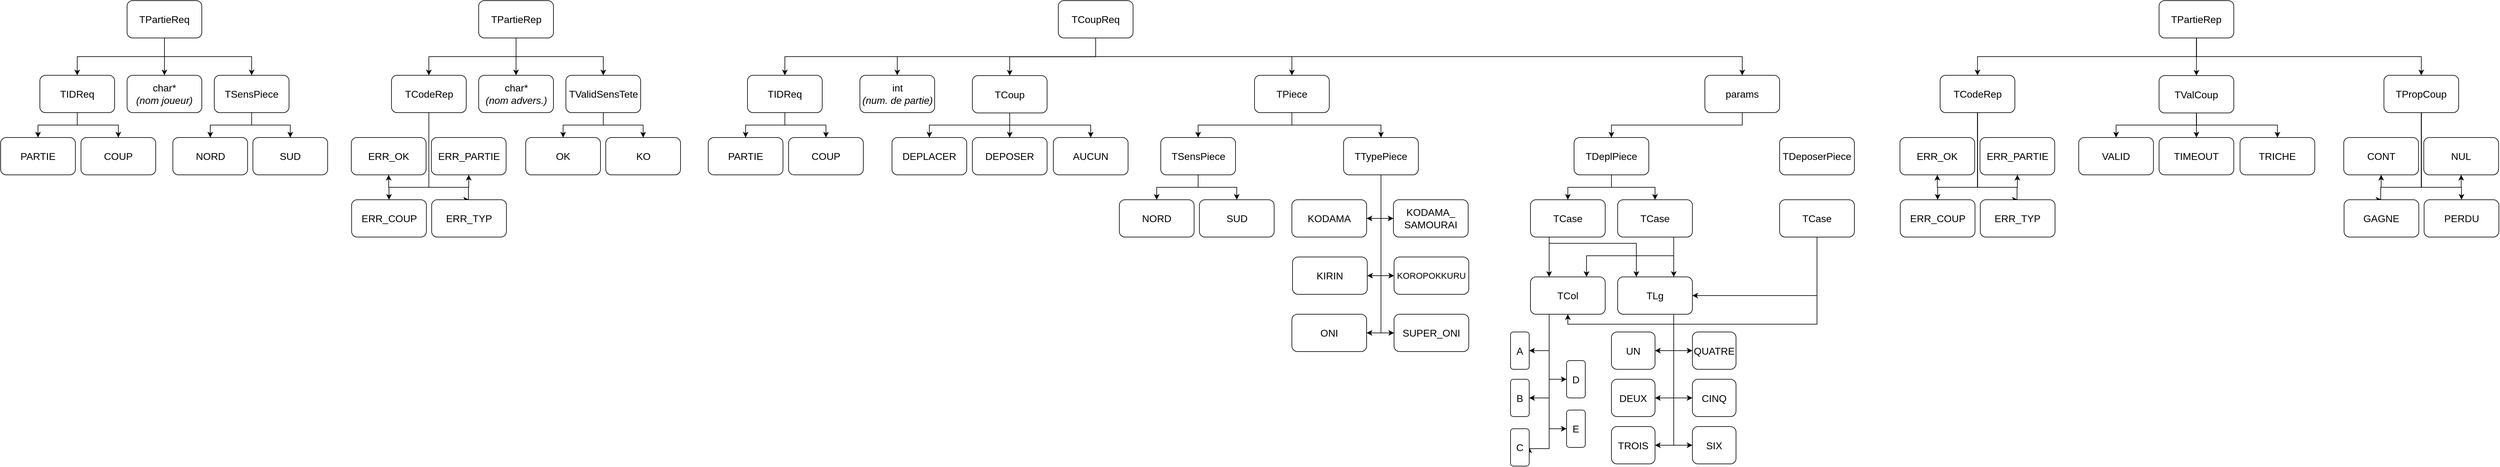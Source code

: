 <mxfile version="10.5.9" type="device"><diagram name="Page-1" id="10a91c8b-09ff-31b1-d368-03940ed4cc9e"><mxGraphModel dx="2228" dy="1352" grid="1" gridSize="10" guides="1" tooltips="1" connect="1" arrows="1" fold="1" page="1" pageScale="1" pageWidth="4200" pageHeight="1600" background="#ffffff" math="0" shadow="0"><root><mxCell id="0"/><mxCell id="1" parent="0"/><mxCell id="nveqQPj0gExi8azHozOt-20" style="edgeStyle=orthogonalEdgeStyle;rounded=0;orthogonalLoop=1;jettySize=auto;html=1;exitX=0.5;exitY=1;exitDx=0;exitDy=0;entryX=0.5;entryY=0;entryDx=0;entryDy=0;fontSize=16;" edge="1" parent="1" source="nveqQPj0gExi8azHozOt-1" target="nveqQPj0gExi8azHozOt-5"><mxGeometry relative="1" as="geometry"/></mxCell><mxCell id="nveqQPj0gExi8azHozOt-21" style="edgeStyle=orthogonalEdgeStyle;rounded=0;orthogonalLoop=1;jettySize=auto;html=1;exitX=0.5;exitY=1;exitDx=0;exitDy=0;entryX=0.5;entryY=0;entryDx=0;entryDy=0;fontSize=16;" edge="1" parent="1" source="nveqQPj0gExi8azHozOt-1" target="nveqQPj0gExi8azHozOt-6"><mxGeometry relative="1" as="geometry"/></mxCell><mxCell id="nveqQPj0gExi8azHozOt-22" style="edgeStyle=orthogonalEdgeStyle;rounded=0;orthogonalLoop=1;jettySize=auto;html=1;exitX=0.5;exitY=1;exitDx=0;exitDy=0;entryX=0.5;entryY=0;entryDx=0;entryDy=0;fontSize=16;" edge="1" parent="1" source="nveqQPj0gExi8azHozOt-1" target="nveqQPj0gExi8azHozOt-7"><mxGeometry relative="1" as="geometry"/></mxCell><mxCell id="nveqQPj0gExi8azHozOt-1" value="TPartieReq&lt;br style=&quot;font-size: 16px;&quot;&gt;" style="rounded=1;whiteSpace=wrap;html=1;fontSize=16;" vertex="1" parent="1"><mxGeometry x="237" y="80" width="120" height="60" as="geometry"/></mxCell><mxCell id="nveqQPj0gExi8azHozOt-17" style="edgeStyle=orthogonalEdgeStyle;rounded=0;orthogonalLoop=1;jettySize=auto;html=1;exitX=0.5;exitY=1;exitDx=0;exitDy=0;entryX=0.5;entryY=0;entryDx=0;entryDy=0;fontSize=16;" edge="1" parent="1" source="nveqQPj0gExi8azHozOt-2" target="nveqQPj0gExi8azHozOt-8"><mxGeometry relative="1" as="geometry"/></mxCell><mxCell id="nveqQPj0gExi8azHozOt-18" style="edgeStyle=orthogonalEdgeStyle;rounded=0;orthogonalLoop=1;jettySize=auto;html=1;exitX=0.5;exitY=1;exitDx=0;exitDy=0;entryX=0.5;entryY=0;entryDx=0;entryDy=0;fontSize=16;" edge="1" parent="1" source="nveqQPj0gExi8azHozOt-2" target="nveqQPj0gExi8azHozOt-10"><mxGeometry relative="1" as="geometry"/></mxCell><mxCell id="nveqQPj0gExi8azHozOt-19" style="edgeStyle=orthogonalEdgeStyle;rounded=0;orthogonalLoop=1;jettySize=auto;html=1;exitX=0.5;exitY=1;exitDx=0;exitDy=0;entryX=0.5;entryY=0;entryDx=0;entryDy=0;fontSize=16;" edge="1" parent="1" source="nveqQPj0gExi8azHozOt-2" target="nveqQPj0gExi8azHozOt-11"><mxGeometry relative="1" as="geometry"/></mxCell><mxCell id="nveqQPj0gExi8azHozOt-2" value="TPartieRep&lt;br style=&quot;font-size: 16px;&quot;&gt;" style="rounded=1;whiteSpace=wrap;html=1;fontSize=16;" vertex="1" parent="1"><mxGeometry x="801.5" y="80" width="120" height="60" as="geometry"/></mxCell><mxCell id="nveqQPj0gExi8azHozOt-50" style="edgeStyle=orthogonalEdgeStyle;rounded=0;orthogonalLoop=1;jettySize=auto;html=1;exitX=0.5;exitY=1;exitDx=0;exitDy=0;entryX=0.5;entryY=0;entryDx=0;entryDy=0;fontSize=16;" edge="1" parent="1" source="nveqQPj0gExi8azHozOt-3" target="nveqQPj0gExi8azHozOt-48"><mxGeometry relative="1" as="geometry"/></mxCell><mxCell id="nveqQPj0gExi8azHozOt-55" style="edgeStyle=orthogonalEdgeStyle;rounded=0;orthogonalLoop=1;jettySize=auto;html=1;exitX=0.5;exitY=1;exitDx=0;exitDy=0;entryX=0.5;entryY=0;entryDx=0;entryDy=0;fontSize=16;" edge="1" parent="1" source="nveqQPj0gExi8azHozOt-3" target="nveqQPj0gExi8azHozOt-52"><mxGeometry relative="1" as="geometry"/></mxCell><mxCell id="nveqQPj0gExi8azHozOt-56" style="edgeStyle=orthogonalEdgeStyle;rounded=0;orthogonalLoop=1;jettySize=auto;html=1;exitX=0.5;exitY=1;exitDx=0;exitDy=0;fontSize=16;" edge="1" parent="1" source="nveqQPj0gExi8azHozOt-3" target="nveqQPj0gExi8azHozOt-53"><mxGeometry relative="1" as="geometry"/></mxCell><mxCell id="nveqQPj0gExi8azHozOt-86" style="edgeStyle=orthogonalEdgeStyle;rounded=0;orthogonalLoop=1;jettySize=auto;html=1;exitX=0.5;exitY=1;exitDx=0;exitDy=0;entryX=0.5;entryY=0;entryDx=0;entryDy=0;fontSize=14;" edge="1" parent="1" source="nveqQPj0gExi8azHozOt-3" target="nveqQPj0gExi8azHozOt-84"><mxGeometry relative="1" as="geometry"/></mxCell><mxCell id="nveqQPj0gExi8azHozOt-3" value="TCoupReq&lt;br style=&quot;font-size: 16px;&quot;&gt;" style="rounded=1;whiteSpace=wrap;html=1;fontSize=16;" vertex="1" parent="1"><mxGeometry x="1732" y="80" width="120" height="60" as="geometry"/></mxCell><mxCell id="nveqQPj0gExi8azHozOt-25" style="edgeStyle=orthogonalEdgeStyle;rounded=0;orthogonalLoop=1;jettySize=auto;html=1;exitX=0.5;exitY=1;exitDx=0;exitDy=0;entryX=0.5;entryY=0;entryDx=0;entryDy=0;fontSize=16;" edge="1" parent="1" source="nveqQPj0gExi8azHozOt-5" target="nveqQPj0gExi8azHozOt-23"><mxGeometry relative="1" as="geometry"/></mxCell><mxCell id="nveqQPj0gExi8azHozOt-26" style="edgeStyle=orthogonalEdgeStyle;rounded=0;orthogonalLoop=1;jettySize=auto;html=1;exitX=0.5;exitY=1;exitDx=0;exitDy=0;entryX=0.5;entryY=0;entryDx=0;entryDy=0;fontSize=16;" edge="1" parent="1" source="nveqQPj0gExi8azHozOt-5" target="nveqQPj0gExi8azHozOt-24"><mxGeometry relative="1" as="geometry"/></mxCell><mxCell id="nveqQPj0gExi8azHozOt-5" value="TIDReq&lt;br style=&quot;font-size: 16px;&quot;&gt;" style="rounded=1;whiteSpace=wrap;html=1;fontSize=16;" vertex="1" parent="1"><mxGeometry x="97" y="200" width="120" height="60" as="geometry"/></mxCell><mxCell id="nveqQPj0gExi8azHozOt-29" style="edgeStyle=orthogonalEdgeStyle;rounded=0;orthogonalLoop=1;jettySize=auto;html=1;exitX=0.5;exitY=1;exitDx=0;exitDy=0;entryX=0.5;entryY=0;entryDx=0;entryDy=0;fontSize=16;" edge="1" parent="1" source="nveqQPj0gExi8azHozOt-6" target="nveqQPj0gExi8azHozOt-27"><mxGeometry relative="1" as="geometry"/></mxCell><mxCell id="nveqQPj0gExi8azHozOt-30" style="edgeStyle=orthogonalEdgeStyle;rounded=0;orthogonalLoop=1;jettySize=auto;html=1;exitX=0.5;exitY=1;exitDx=0;exitDy=0;entryX=0.5;entryY=0;entryDx=0;entryDy=0;fontSize=16;" edge="1" parent="1" source="nveqQPj0gExi8azHozOt-6" target="nveqQPj0gExi8azHozOt-28"><mxGeometry relative="1" as="geometry"/></mxCell><mxCell id="nveqQPj0gExi8azHozOt-6" value="TSensPiece&lt;br style=&quot;font-size: 16px;&quot;&gt;" style="rounded=1;whiteSpace=wrap;html=1;fontSize=16;" vertex="1" parent="1"><mxGeometry x="377" y="200" width="120" height="60" as="geometry"/></mxCell><mxCell id="nveqQPj0gExi8azHozOt-7" value="char*&lt;br&gt;&lt;i&gt;(nom joueur)&lt;/i&gt;&lt;br style=&quot;font-size: 16px&quot;&gt;" style="rounded=1;whiteSpace=wrap;html=1;fontSize=16;" vertex="1" parent="1"><mxGeometry x="237" y="200" width="120" height="60" as="geometry"/></mxCell><mxCell id="nveqQPj0gExi8azHozOt-38" style="edgeStyle=orthogonalEdgeStyle;rounded=0;orthogonalLoop=1;jettySize=auto;html=1;exitX=0.5;exitY=1;exitDx=0;exitDy=0;entryX=0.5;entryY=0;entryDx=0;entryDy=0;fontSize=16;" edge="1" parent="1" source="nveqQPj0gExi8azHozOt-8" target="nveqQPj0gExi8azHozOt-33"><mxGeometry relative="1" as="geometry"><Array as="points"><mxPoint x="722" y="380"/><mxPoint x="657" y="380"/></Array></mxGeometry></mxCell><mxCell id="nveqQPj0gExi8azHozOt-39" style="edgeStyle=orthogonalEdgeStyle;rounded=0;orthogonalLoop=1;jettySize=auto;html=1;exitX=0.5;exitY=1;exitDx=0;exitDy=0;entryX=0.5;entryY=0;entryDx=0;entryDy=0;fontSize=16;" edge="1" parent="1" source="nveqQPj0gExi8azHozOt-8" target="nveqQPj0gExi8azHozOt-34"><mxGeometry relative="1" as="geometry"><Array as="points"><mxPoint x="722" y="380"/><mxPoint x="785" y="380"/></Array></mxGeometry></mxCell><mxCell id="nveqQPj0gExi8azHozOt-40" style="edgeStyle=orthogonalEdgeStyle;rounded=0;orthogonalLoop=1;jettySize=auto;html=1;exitX=0.5;exitY=1;exitDx=0;exitDy=0;entryX=0.5;entryY=1;entryDx=0;entryDy=0;fontSize=16;" edge="1" parent="1" source="nveqQPj0gExi8azHozOt-8" target="nveqQPj0gExi8azHozOt-35"><mxGeometry relative="1" as="geometry"><Array as="points"><mxPoint x="722" y="380"/><mxPoint x="657" y="380"/></Array></mxGeometry></mxCell><mxCell id="nveqQPj0gExi8azHozOt-41" style="edgeStyle=orthogonalEdgeStyle;rounded=0;orthogonalLoop=1;jettySize=auto;html=1;exitX=0.5;exitY=1;exitDx=0;exitDy=0;entryX=0.5;entryY=1;entryDx=0;entryDy=0;fontSize=16;" edge="1" parent="1" source="nveqQPj0gExi8azHozOt-8" target="nveqQPj0gExi8azHozOt-36"><mxGeometry relative="1" as="geometry"><Array as="points"><mxPoint x="722" y="380"/><mxPoint x="785" y="380"/></Array></mxGeometry></mxCell><mxCell id="nveqQPj0gExi8azHozOt-8" value="TCodeRep&lt;br style=&quot;font-size: 16px;&quot;&gt;" style="rounded=1;whiteSpace=wrap;html=1;fontSize=16;" vertex="1" parent="1"><mxGeometry x="661.5" y="200" width="120" height="60" as="geometry"/></mxCell><mxCell id="nveqQPj0gExi8azHozOt-10" value="char*&lt;br&gt;&lt;i&gt;(nom advers.)&lt;/i&gt;&lt;br&gt;" style="rounded=1;whiteSpace=wrap;html=1;fontSize=16;" vertex="1" parent="1"><mxGeometry x="801.5" y="200" width="120" height="60" as="geometry"/></mxCell><mxCell id="nveqQPj0gExi8azHozOt-15" style="edgeStyle=orthogonalEdgeStyle;rounded=0;orthogonalLoop=1;jettySize=auto;html=1;exitX=0.5;exitY=1;exitDx=0;exitDy=0;entryX=0.5;entryY=0;entryDx=0;entryDy=0;fontSize=16;" edge="1" parent="1" source="nveqQPj0gExi8azHozOt-11" target="nveqQPj0gExi8azHozOt-12"><mxGeometry relative="1" as="geometry"/></mxCell><mxCell id="nveqQPj0gExi8azHozOt-16" style="edgeStyle=orthogonalEdgeStyle;rounded=0;orthogonalLoop=1;jettySize=auto;html=1;exitX=0.5;exitY=1;exitDx=0;exitDy=0;entryX=0.5;entryY=0;entryDx=0;entryDy=0;fontSize=16;" edge="1" parent="1" source="nveqQPj0gExi8azHozOt-11" target="nveqQPj0gExi8azHozOt-14"><mxGeometry relative="1" as="geometry"/></mxCell><mxCell id="nveqQPj0gExi8azHozOt-11" value="TValidSensTete&lt;br style=&quot;font-size: 16px;&quot;&gt;" style="rounded=1;whiteSpace=wrap;html=1;fontSize=16;" vertex="1" parent="1"><mxGeometry x="941.5" y="200" width="120" height="60" as="geometry"/></mxCell><mxCell id="nveqQPj0gExi8azHozOt-12" value="OK&lt;br style=&quot;font-size: 16px&quot;&gt;" style="rounded=1;whiteSpace=wrap;html=1;fontSize=16;" vertex="1" parent="1"><mxGeometry x="877" y="300" width="120" height="60" as="geometry"/></mxCell><mxCell id="nveqQPj0gExi8azHozOt-14" value="KO&lt;br style=&quot;font-size: 16px&quot;&gt;" style="rounded=1;whiteSpace=wrap;html=1;fontSize=16;" vertex="1" parent="1"><mxGeometry x="1005.5" y="300" width="120" height="60" as="geometry"/></mxCell><mxCell id="nveqQPj0gExi8azHozOt-23" value="PARTIE&lt;br style=&quot;font-size: 16px;&quot;&gt;" style="rounded=1;whiteSpace=wrap;html=1;fontSize=16;" vertex="1" parent="1"><mxGeometry x="34" y="300" width="120" height="60" as="geometry"/></mxCell><mxCell id="nveqQPj0gExi8azHozOt-24" value="COUP&lt;br style=&quot;font-size: 16px;&quot;&gt;" style="rounded=1;whiteSpace=wrap;html=1;fontSize=16;" vertex="1" parent="1"><mxGeometry x="163" y="300" width="120" height="60" as="geometry"/></mxCell><mxCell id="nveqQPj0gExi8azHozOt-27" value="NORD&lt;br style=&quot;font-size: 16px;&quot;&gt;" style="rounded=1;whiteSpace=wrap;html=1;fontSize=16;" vertex="1" parent="1"><mxGeometry x="310.5" y="300" width="120" height="60" as="geometry"/></mxCell><mxCell id="nveqQPj0gExi8azHozOt-28" value="SUD&lt;br style=&quot;font-size: 16px;&quot;&gt;" style="rounded=1;whiteSpace=wrap;html=1;fontSize=16;" vertex="1" parent="1"><mxGeometry x="439" y="300" width="120" height="60" as="geometry"/></mxCell><mxCell id="nveqQPj0gExi8azHozOt-33" value="ERR_COUP&lt;br style=&quot;font-size: 16px&quot;&gt;" style="rounded=1;whiteSpace=wrap;html=1;fontSize=16;" vertex="1" parent="1"><mxGeometry x="597.5" y="400" width="120" height="60" as="geometry"/></mxCell><mxCell id="nveqQPj0gExi8azHozOt-34" value="ERR_TYP&lt;br style=&quot;font-size: 16px&quot;&gt;" style="rounded=1;whiteSpace=wrap;html=1;fontSize=16;" vertex="1" parent="1"><mxGeometry x="726" y="400" width="120" height="60" as="geometry"/></mxCell><mxCell id="nveqQPj0gExi8azHozOt-35" value="ERR_OK&lt;br style=&quot;font-size: 16px&quot;&gt;" style="rounded=1;whiteSpace=wrap;html=1;fontSize=16;" vertex="1" parent="1"><mxGeometry x="597" y="300" width="120" height="60" as="geometry"/></mxCell><mxCell id="nveqQPj0gExi8azHozOt-36" value="ERR_PARTIE&lt;br style=&quot;font-size: 16px&quot;&gt;" style="rounded=1;whiteSpace=wrap;html=1;fontSize=16;" vertex="1" parent="1"><mxGeometry x="725.5" y="300" width="120" height="60" as="geometry"/></mxCell><mxCell id="nveqQPj0gExi8azHozOt-42" style="edgeStyle=orthogonalEdgeStyle;rounded=0;orthogonalLoop=1;jettySize=auto;html=1;exitX=0.5;exitY=1;exitDx=0;exitDy=0;entryX=0.5;entryY=0;entryDx=0;entryDy=0;fontSize=16;" edge="1" parent="1" target="nveqQPj0gExi8azHozOt-45" source="nveqQPj0gExi8azHozOt-3"><mxGeometry relative="1" as="geometry"><mxPoint x="1635" y="140.167" as="sourcePoint"/></mxGeometry></mxCell><mxCell id="nveqQPj0gExi8azHozOt-43" style="edgeStyle=orthogonalEdgeStyle;rounded=0;orthogonalLoop=1;jettySize=auto;html=1;exitX=0.5;exitY=1;exitDx=0;exitDy=0;entryX=0.5;entryY=0;entryDx=0;entryDy=0;fontSize=16;" edge="1" parent="1" source="nveqQPj0gExi8azHozOt-45" target="nveqQPj0gExi8azHozOt-46"><mxGeometry relative="1" as="geometry"/></mxCell><mxCell id="nveqQPj0gExi8azHozOt-44" style="edgeStyle=orthogonalEdgeStyle;rounded=0;orthogonalLoop=1;jettySize=auto;html=1;exitX=0.5;exitY=1;exitDx=0;exitDy=0;entryX=0.5;entryY=0;entryDx=0;entryDy=0;fontSize=16;" edge="1" parent="1" source="nveqQPj0gExi8azHozOt-45" target="nveqQPj0gExi8azHozOt-47"><mxGeometry relative="1" as="geometry"/></mxCell><mxCell id="nveqQPj0gExi8azHozOt-45" value="TIDReq&lt;br style=&quot;font-size: 16px;&quot;&gt;" style="rounded=1;whiteSpace=wrap;html=1;fontSize=16;" vertex="1" parent="1"><mxGeometry x="1233" y="200" width="120" height="60" as="geometry"/></mxCell><mxCell id="nveqQPj0gExi8azHozOt-46" value="PARTIE&lt;br style=&quot;font-size: 16px;&quot;&gt;" style="rounded=1;whiteSpace=wrap;html=1;fontSize=16;" vertex="1" parent="1"><mxGeometry x="1170" y="300" width="120" height="60" as="geometry"/></mxCell><mxCell id="nveqQPj0gExi8azHozOt-47" value="COUP&lt;br style=&quot;font-size: 16px;&quot;&gt;" style="rounded=1;whiteSpace=wrap;html=1;fontSize=16;" vertex="1" parent="1"><mxGeometry x="1299" y="300" width="120" height="60" as="geometry"/></mxCell><mxCell id="nveqQPj0gExi8azHozOt-48" value="int&lt;br&gt;&lt;i&gt;(num.&amp;nbsp;de partie)&lt;/i&gt;&lt;br style=&quot;font-size: 16px&quot;&gt;" style="rounded=1;whiteSpace=wrap;html=1;fontSize=16;" vertex="1" parent="1"><mxGeometry x="1413.5" y="200" width="120" height="60" as="geometry"/></mxCell><mxCell id="nveqQPj0gExi8azHozOt-60" style="edgeStyle=orthogonalEdgeStyle;rounded=0;orthogonalLoop=1;jettySize=auto;html=1;exitX=0.5;exitY=1;exitDx=0;exitDy=0;entryX=0.5;entryY=0;entryDx=0;entryDy=0;fontSize=16;" edge="1" parent="1" source="nveqQPj0gExi8azHozOt-52" target="nveqQPj0gExi8azHozOt-57"><mxGeometry relative="1" as="geometry"><Array as="points"><mxPoint x="1654" y="280"/><mxPoint x="1525" y="280"/></Array></mxGeometry></mxCell><mxCell id="nveqQPj0gExi8azHozOt-61" style="edgeStyle=orthogonalEdgeStyle;rounded=0;orthogonalLoop=1;jettySize=auto;html=1;exitX=0.5;exitY=1;exitDx=0;exitDy=0;entryX=0.5;entryY=0;entryDx=0;entryDy=0;fontSize=16;" edge="1" parent="1" source="nveqQPj0gExi8azHozOt-52" target="nveqQPj0gExi8azHozOt-58"><mxGeometry relative="1" as="geometry"/></mxCell><mxCell id="nveqQPj0gExi8azHozOt-62" style="edgeStyle=orthogonalEdgeStyle;rounded=0;orthogonalLoop=1;jettySize=auto;html=1;exitX=0.5;exitY=1;exitDx=0;exitDy=0;entryX=0.5;entryY=0;entryDx=0;entryDy=0;fontSize=16;" edge="1" parent="1" source="nveqQPj0gExi8azHozOt-52" target="nveqQPj0gExi8azHozOt-59"><mxGeometry relative="1" as="geometry"><Array as="points"><mxPoint x="1654" y="280"/><mxPoint x="1784" y="280"/></Array></mxGeometry></mxCell><mxCell id="nveqQPj0gExi8azHozOt-52" value="TCoup&lt;br style=&quot;font-size: 16px&quot;&gt;" style="rounded=1;whiteSpace=wrap;html=1;fontSize=16;" vertex="1" parent="1"><mxGeometry x="1594" y="200.5" width="120" height="60" as="geometry"/></mxCell><mxCell id="nveqQPj0gExi8azHozOt-68" style="edgeStyle=orthogonalEdgeStyle;rounded=0;orthogonalLoop=1;jettySize=auto;html=1;exitX=0.5;exitY=1;exitDx=0;exitDy=0;entryX=0.5;entryY=0;entryDx=0;entryDy=0;fontSize=16;" edge="1" parent="1" source="nveqQPj0gExi8azHozOt-53" target="nveqQPj0gExi8azHozOt-65"><mxGeometry relative="1" as="geometry"/></mxCell><mxCell id="nveqQPj0gExi8azHozOt-70" style="edgeStyle=orthogonalEdgeStyle;rounded=0;orthogonalLoop=1;jettySize=auto;html=1;exitX=0.5;exitY=1;exitDx=0;exitDy=0;entryX=0.5;entryY=0;entryDx=0;entryDy=0;fontSize=16;" edge="1" parent="1" source="nveqQPj0gExi8azHozOt-53" target="nveqQPj0gExi8azHozOt-69"><mxGeometry relative="1" as="geometry"/></mxCell><mxCell id="nveqQPj0gExi8azHozOt-53" value="TPiece&lt;br style=&quot;font-size: 16px&quot;&gt;" style="rounded=1;whiteSpace=wrap;html=1;fontSize=16;" vertex="1" parent="1"><mxGeometry x="2047" y="200" width="120" height="60" as="geometry"/></mxCell><mxCell id="nveqQPj0gExi8azHozOt-57" value="DEPLACER&lt;br style=&quot;font-size: 16px&quot;&gt;" style="rounded=1;whiteSpace=wrap;html=1;fontSize=16;" vertex="1" parent="1"><mxGeometry x="1465" y="300" width="120" height="60" as="geometry"/></mxCell><mxCell id="nveqQPj0gExi8azHozOt-58" value="DEPOSER&lt;br style=&quot;font-size: 16px&quot;&gt;" style="rounded=1;whiteSpace=wrap;html=1;fontSize=16;" vertex="1" parent="1"><mxGeometry x="1594" y="300" width="120" height="60" as="geometry"/></mxCell><mxCell id="nveqQPj0gExi8azHozOt-59" value="AUCUN&lt;br style=&quot;font-size: 16px&quot;&gt;" style="rounded=1;whiteSpace=wrap;html=1;fontSize=16;" vertex="1" parent="1"><mxGeometry x="1724" y="300" width="120" height="60" as="geometry"/></mxCell><mxCell id="nveqQPj0gExi8azHozOt-63" style="edgeStyle=orthogonalEdgeStyle;rounded=0;orthogonalLoop=1;jettySize=auto;html=1;exitX=0.5;exitY=1;exitDx=0;exitDy=0;entryX=0.5;entryY=0;entryDx=0;entryDy=0;fontSize=16;" edge="1" parent="1" source="nveqQPj0gExi8azHozOt-65" target="nveqQPj0gExi8azHozOt-66"><mxGeometry relative="1" as="geometry"/></mxCell><mxCell id="nveqQPj0gExi8azHozOt-64" style="edgeStyle=orthogonalEdgeStyle;rounded=0;orthogonalLoop=1;jettySize=auto;html=1;exitX=0.5;exitY=1;exitDx=0;exitDy=0;entryX=0.5;entryY=0;entryDx=0;entryDy=0;fontSize=16;" edge="1" parent="1" source="nveqQPj0gExi8azHozOt-65" target="nveqQPj0gExi8azHozOt-67"><mxGeometry relative="1" as="geometry"/></mxCell><mxCell id="nveqQPj0gExi8azHozOt-65" value="TSensPiece&lt;br style=&quot;font-size: 16px;&quot;&gt;" style="rounded=1;whiteSpace=wrap;html=1;fontSize=16;" vertex="1" parent="1"><mxGeometry x="1896.5" y="300" width="120" height="60" as="geometry"/></mxCell><mxCell id="nveqQPj0gExi8azHozOt-66" value="NORD&lt;br style=&quot;font-size: 16px;&quot;&gt;" style="rounded=1;whiteSpace=wrap;html=1;fontSize=16;" vertex="1" parent="1"><mxGeometry x="1830" y="400" width="120" height="60" as="geometry"/></mxCell><mxCell id="nveqQPj0gExi8azHozOt-67" value="SUD&lt;br style=&quot;font-size: 16px;&quot;&gt;" style="rounded=1;whiteSpace=wrap;html=1;fontSize=16;" vertex="1" parent="1"><mxGeometry x="1958.5" y="400" width="120" height="60" as="geometry"/></mxCell><mxCell id="nveqQPj0gExi8azHozOt-77" style="edgeStyle=orthogonalEdgeStyle;rounded=0;orthogonalLoop=1;jettySize=auto;html=1;exitX=0.5;exitY=1;exitDx=0;exitDy=0;entryX=1;entryY=0.5;entryDx=0;entryDy=0;fontSize=16;" edge="1" parent="1" source="nveqQPj0gExi8azHozOt-69" target="nveqQPj0gExi8azHozOt-71"><mxGeometry relative="1" as="geometry"/></mxCell><mxCell id="nveqQPj0gExi8azHozOt-78" style="edgeStyle=orthogonalEdgeStyle;rounded=0;orthogonalLoop=1;jettySize=auto;html=1;exitX=0.5;exitY=1;exitDx=0;exitDy=0;entryX=0;entryY=0.5;entryDx=0;entryDy=0;fontSize=16;" edge="1" parent="1" source="nveqQPj0gExi8azHozOt-69" target="nveqQPj0gExi8azHozOt-72"><mxGeometry relative="1" as="geometry"/></mxCell><mxCell id="nveqQPj0gExi8azHozOt-79" style="edgeStyle=orthogonalEdgeStyle;rounded=0;orthogonalLoop=1;jettySize=auto;html=1;exitX=0.5;exitY=1;exitDx=0;exitDy=0;entryX=1;entryY=0.5;entryDx=0;entryDy=0;fontSize=16;" edge="1" parent="1" source="nveqQPj0gExi8azHozOt-69" target="nveqQPj0gExi8azHozOt-74"><mxGeometry relative="1" as="geometry"/></mxCell><mxCell id="nveqQPj0gExi8azHozOt-80" style="edgeStyle=orthogonalEdgeStyle;rounded=0;orthogonalLoop=1;jettySize=auto;html=1;exitX=0.5;exitY=1;exitDx=0;exitDy=0;entryX=0;entryY=0.5;entryDx=0;entryDy=0;fontSize=16;" edge="1" parent="1" source="nveqQPj0gExi8azHozOt-69" target="nveqQPj0gExi8azHozOt-75"><mxGeometry relative="1" as="geometry"/></mxCell><mxCell id="nveqQPj0gExi8azHozOt-81" style="edgeStyle=orthogonalEdgeStyle;rounded=0;orthogonalLoop=1;jettySize=auto;html=1;exitX=0.5;exitY=1;exitDx=0;exitDy=0;entryX=1;entryY=0.5;entryDx=0;entryDy=0;fontSize=16;" edge="1" parent="1" source="nveqQPj0gExi8azHozOt-69" target="nveqQPj0gExi8azHozOt-73"><mxGeometry relative="1" as="geometry"/></mxCell><mxCell id="nveqQPj0gExi8azHozOt-82" style="edgeStyle=orthogonalEdgeStyle;rounded=0;orthogonalLoop=1;jettySize=auto;html=1;exitX=0.5;exitY=1;exitDx=0;exitDy=0;entryX=0;entryY=0.5;entryDx=0;entryDy=0;fontSize=16;" edge="1" parent="1" source="nveqQPj0gExi8azHozOt-69" target="nveqQPj0gExi8azHozOt-76"><mxGeometry relative="1" as="geometry"/></mxCell><mxCell id="nveqQPj0gExi8azHozOt-69" value="TTypePiece&lt;br style=&quot;font-size: 16px&quot;&gt;" style="rounded=1;whiteSpace=wrap;html=1;fontSize=16;" vertex="1" parent="1"><mxGeometry x="2190" y="300" width="120" height="60" as="geometry"/></mxCell><mxCell id="nveqQPj0gExi8azHozOt-71" value="&lt;div&gt;KODAMA&lt;/div&gt;" style="rounded=1;whiteSpace=wrap;html=1;fontSize=16;" vertex="1" parent="1"><mxGeometry x="2107" y="400" width="120" height="60" as="geometry"/></mxCell><mxCell id="nveqQPj0gExi8azHozOt-72" value="&lt;div&gt;KODAMA_&lt;br&gt;SAMOURAI&lt;/div&gt;" style="rounded=1;whiteSpace=wrap;html=1;fontSize=16;" vertex="1" parent="1"><mxGeometry x="2270" y="400" width="120" height="60" as="geometry"/></mxCell><mxCell id="nveqQPj0gExi8azHozOt-73" value="&lt;div&gt;ONI&lt;/div&gt;" style="rounded=1;whiteSpace=wrap;html=1;fontSize=16;" vertex="1" parent="1"><mxGeometry x="2107" y="584" width="120" height="60" as="geometry"/></mxCell><mxCell id="nveqQPj0gExi8azHozOt-74" value="&lt;div&gt;KIRIN&lt;/div&gt;" style="rounded=1;whiteSpace=wrap;html=1;fontSize=16;" vertex="1" parent="1"><mxGeometry x="2108" y="492" width="120" height="60" as="geometry"/></mxCell><mxCell id="nveqQPj0gExi8azHozOt-75" value="&lt;div style=&quot;font-size: 14px;&quot;&gt;KOROPOKKURU&lt;/div&gt;" style="rounded=1;whiteSpace=wrap;html=1;fontSize=14;" vertex="1" parent="1"><mxGeometry x="2271" y="492" width="120" height="60" as="geometry"/></mxCell><mxCell id="nveqQPj0gExi8azHozOt-76" value="&lt;div&gt;SUPER_ONI&lt;/div&gt;" style="rounded=1;whiteSpace=wrap;html=1;fontSize=16;" vertex="1" parent="1"><mxGeometry x="2271" y="584" width="120" height="60" as="geometry"/></mxCell><mxCell id="nveqQPj0gExi8azHozOt-145" style="edgeStyle=orthogonalEdgeStyle;rounded=0;orthogonalLoop=1;jettySize=auto;html=1;exitX=0.5;exitY=1;exitDx=0;exitDy=0;entryX=0.5;entryY=0;entryDx=0;entryDy=0;fontSize=14;" edge="1" parent="1" source="nveqQPj0gExi8azHozOt-84" target="nveqQPj0gExi8azHozOt-87"><mxGeometry relative="1" as="geometry"/></mxCell><mxCell id="nveqQPj0gExi8azHozOt-84" value="params&lt;br style=&quot;font-size: 16px&quot;&gt;" style="rounded=1;whiteSpace=wrap;html=1;fontSize=16;" vertex="1" parent="1"><mxGeometry x="2770" y="200" width="120" height="60" as="geometry"/></mxCell><mxCell id="nveqQPj0gExi8azHozOt-103" style="edgeStyle=orthogonalEdgeStyle;rounded=0;orthogonalLoop=1;jettySize=auto;html=1;exitX=0.5;exitY=1;exitDx=0;exitDy=0;entryX=0.5;entryY=0;entryDx=0;entryDy=0;fontSize=14;" edge="1" parent="1" source="nveqQPj0gExi8azHozOt-87" target="nveqQPj0gExi8azHozOt-91"><mxGeometry relative="1" as="geometry"/></mxCell><mxCell id="nveqQPj0gExi8azHozOt-104" style="edgeStyle=orthogonalEdgeStyle;rounded=0;orthogonalLoop=1;jettySize=auto;html=1;exitX=0.5;exitY=1;exitDx=0;exitDy=0;entryX=0.5;entryY=0;entryDx=0;entryDy=0;fontSize=14;" edge="1" parent="1" source="nveqQPj0gExi8azHozOt-87" target="nveqQPj0gExi8azHozOt-90"><mxGeometry relative="1" as="geometry"/></mxCell><mxCell id="nveqQPj0gExi8azHozOt-87" value="TDeplPiece&lt;br style=&quot;font-size: 16px&quot;&gt;" style="rounded=1;whiteSpace=wrap;html=1;fontSize=16;" vertex="1" parent="1"><mxGeometry x="2560" y="300" width="120" height="60" as="geometry"/></mxCell><mxCell id="nveqQPj0gExi8azHozOt-88" value="TDeposerPiece&lt;br style=&quot;font-size: 16px&quot;&gt;" style="rounded=1;whiteSpace=wrap;html=1;fontSize=16;" vertex="1" parent="1"><mxGeometry x="2890" y="300" width="120" height="60" as="geometry"/></mxCell><mxCell id="nveqQPj0gExi8azHozOt-133" style="edgeStyle=orthogonalEdgeStyle;rounded=0;orthogonalLoop=1;jettySize=auto;html=1;exitX=0.25;exitY=1;exitDx=0;exitDy=0;entryX=1;entryY=0.5;entryDx=0;entryDy=0;fontSize=14;" edge="1" parent="1" source="nveqQPj0gExi8azHozOt-89" target="nveqQPj0gExi8azHozOt-105"><mxGeometry relative="1" as="geometry"/></mxCell><mxCell id="nveqQPj0gExi8azHozOt-134" style="edgeStyle=orthogonalEdgeStyle;rounded=0;orthogonalLoop=1;jettySize=auto;html=1;exitX=0.25;exitY=1;exitDx=0;exitDy=0;entryX=0;entryY=0.5;entryDx=0;entryDy=0;fontSize=14;" edge="1" parent="1" source="nveqQPj0gExi8azHozOt-89" target="nveqQPj0gExi8azHozOt-113"><mxGeometry relative="1" as="geometry"/></mxCell><mxCell id="nveqQPj0gExi8azHozOt-135" style="edgeStyle=orthogonalEdgeStyle;rounded=0;orthogonalLoop=1;jettySize=auto;html=1;exitX=0.25;exitY=1;exitDx=0;exitDy=0;entryX=1;entryY=0.5;entryDx=0;entryDy=0;fontSize=14;" edge="1" parent="1" source="nveqQPj0gExi8azHozOt-89" target="nveqQPj0gExi8azHozOt-114"><mxGeometry relative="1" as="geometry"/></mxCell><mxCell id="nveqQPj0gExi8azHozOt-136" style="edgeStyle=orthogonalEdgeStyle;rounded=0;orthogonalLoop=1;jettySize=auto;html=1;exitX=0.25;exitY=1;exitDx=0;exitDy=0;entryX=0;entryY=0.5;entryDx=0;entryDy=0;fontSize=14;" edge="1" parent="1" source="nveqQPj0gExi8azHozOt-89" target="nveqQPj0gExi8azHozOt-112"><mxGeometry relative="1" as="geometry"/></mxCell><mxCell id="nveqQPj0gExi8azHozOt-137" style="edgeStyle=orthogonalEdgeStyle;rounded=0;orthogonalLoop=1;jettySize=auto;html=1;exitX=0.25;exitY=1;exitDx=0;exitDy=0;entryX=1;entryY=0.5;entryDx=0;entryDy=0;fontSize=14;" edge="1" parent="1" source="nveqQPj0gExi8azHozOt-89" target="nveqQPj0gExi8azHozOt-111"><mxGeometry relative="1" as="geometry"><Array as="points"><mxPoint x="2520" y="800"/></Array></mxGeometry></mxCell><mxCell id="nveqQPj0gExi8azHozOt-89" value="TCol&lt;br style=&quot;font-size: 16px&quot;&gt;" style="rounded=1;whiteSpace=wrap;html=1;fontSize=16;" vertex="1" parent="1"><mxGeometry x="2490" y="524" width="120" height="60" as="geometry"/></mxCell><mxCell id="nveqQPj0gExi8azHozOt-100" style="edgeStyle=orthogonalEdgeStyle;rounded=0;orthogonalLoop=1;jettySize=auto;html=1;exitX=0.75;exitY=1;exitDx=0;exitDy=0;entryX=0.75;entryY=0;entryDx=0;entryDy=0;fontSize=14;" edge="1" parent="1" source="nveqQPj0gExi8azHozOt-90" target="nveqQPj0gExi8azHozOt-89"><mxGeometry relative="1" as="geometry"><Array as="points"><mxPoint x="2720" y="490"/><mxPoint x="2580" y="490"/></Array></mxGeometry></mxCell><mxCell id="nveqQPj0gExi8azHozOt-101" style="edgeStyle=orthogonalEdgeStyle;rounded=0;orthogonalLoop=1;jettySize=auto;html=1;exitX=0.75;exitY=1;exitDx=0;exitDy=0;entryX=0.75;entryY=0;entryDx=0;entryDy=0;fontSize=14;" edge="1" parent="1" source="nveqQPj0gExi8azHozOt-90" target="nveqQPj0gExi8azHozOt-92"><mxGeometry relative="1" as="geometry"/></mxCell><mxCell id="nveqQPj0gExi8azHozOt-90" value="TCase&lt;br style=&quot;font-size: 16px&quot;&gt;" style="rounded=1;whiteSpace=wrap;html=1;fontSize=16;" vertex="1" parent="1"><mxGeometry x="2630" y="400" width="120" height="60" as="geometry"/></mxCell><mxCell id="nveqQPj0gExi8azHozOt-98" style="edgeStyle=orthogonalEdgeStyle;rounded=0;orthogonalLoop=1;jettySize=auto;html=1;exitX=0.25;exitY=1;exitDx=0;exitDy=0;entryX=0.25;entryY=0;entryDx=0;entryDy=0;fontSize=14;" edge="1" parent="1" source="nveqQPj0gExi8azHozOt-91" target="nveqQPj0gExi8azHozOt-89"><mxGeometry relative="1" as="geometry"/></mxCell><mxCell id="nveqQPj0gExi8azHozOt-99" style="edgeStyle=orthogonalEdgeStyle;rounded=0;orthogonalLoop=1;jettySize=auto;html=1;exitX=0.25;exitY=1;exitDx=0;exitDy=0;entryX=0.25;entryY=0;entryDx=0;entryDy=0;fontSize=14;" edge="1" parent="1" source="nveqQPj0gExi8azHozOt-91" target="nveqQPj0gExi8azHozOt-92"><mxGeometry relative="1" as="geometry"><Array as="points"><mxPoint x="2520" y="470"/><mxPoint x="2660" y="470"/></Array></mxGeometry></mxCell><mxCell id="nveqQPj0gExi8azHozOt-91" value="TCase&lt;br style=&quot;font-size: 16px&quot;&gt;" style="rounded=1;whiteSpace=wrap;html=1;fontSize=16;" vertex="1" parent="1"><mxGeometry x="2490" y="400" width="120" height="60" as="geometry"/></mxCell><mxCell id="nveqQPj0gExi8azHozOt-138" style="edgeStyle=orthogonalEdgeStyle;rounded=0;orthogonalLoop=1;jettySize=auto;html=1;exitX=0.75;exitY=1;exitDx=0;exitDy=0;entryX=1;entryY=0.5;entryDx=0;entryDy=0;fontSize=14;" edge="1" parent="1" source="nveqQPj0gExi8azHozOt-92" target="nveqQPj0gExi8azHozOt-123"><mxGeometry relative="1" as="geometry"/></mxCell><mxCell id="nveqQPj0gExi8azHozOt-140" style="edgeStyle=orthogonalEdgeStyle;rounded=0;orthogonalLoop=1;jettySize=auto;html=1;exitX=0.75;exitY=1;exitDx=0;exitDy=0;entryX=0;entryY=0.5;entryDx=0;entryDy=0;fontSize=14;" edge="1" parent="1" source="nveqQPj0gExi8azHozOt-92" target="nveqQPj0gExi8azHozOt-130"><mxGeometry relative="1" as="geometry"/></mxCell><mxCell id="nveqQPj0gExi8azHozOt-141" style="edgeStyle=orthogonalEdgeStyle;rounded=0;orthogonalLoop=1;jettySize=auto;html=1;exitX=0.75;exitY=1;exitDx=0;exitDy=0;entryX=1;entryY=0.5;entryDx=0;entryDy=0;fontSize=14;" edge="1" parent="1" source="nveqQPj0gExi8azHozOt-92" target="nveqQPj0gExi8azHozOt-126"><mxGeometry relative="1" as="geometry"/></mxCell><mxCell id="nveqQPj0gExi8azHozOt-142" style="edgeStyle=orthogonalEdgeStyle;rounded=0;orthogonalLoop=1;jettySize=auto;html=1;exitX=0.75;exitY=1;exitDx=0;exitDy=0;entryX=0;entryY=0.5;entryDx=0;entryDy=0;fontSize=14;" edge="1" parent="1" source="nveqQPj0gExi8azHozOt-92" target="nveqQPj0gExi8azHozOt-129"><mxGeometry relative="1" as="geometry"/></mxCell><mxCell id="nveqQPj0gExi8azHozOt-143" style="edgeStyle=orthogonalEdgeStyle;rounded=0;orthogonalLoop=1;jettySize=auto;html=1;exitX=0.75;exitY=1;exitDx=0;exitDy=0;entryX=1;entryY=0.5;entryDx=0;entryDy=0;fontSize=14;" edge="1" parent="1" source="nveqQPj0gExi8azHozOt-92" target="nveqQPj0gExi8azHozOt-127"><mxGeometry relative="1" as="geometry"/></mxCell><mxCell id="nveqQPj0gExi8azHozOt-144" style="edgeStyle=orthogonalEdgeStyle;rounded=0;orthogonalLoop=1;jettySize=auto;html=1;exitX=0.75;exitY=1;exitDx=0;exitDy=0;entryX=0;entryY=0.5;entryDx=0;entryDy=0;fontSize=14;" edge="1" parent="1" source="nveqQPj0gExi8azHozOt-92" target="nveqQPj0gExi8azHozOt-128"><mxGeometry relative="1" as="geometry"/></mxCell><mxCell id="nveqQPj0gExi8azHozOt-92" value="TLg&lt;br style=&quot;font-size: 16px&quot;&gt;" style="rounded=1;whiteSpace=wrap;html=1;fontSize=16;" vertex="1" parent="1"><mxGeometry x="2630" y="524" width="120" height="60" as="geometry"/></mxCell><mxCell id="nveqQPj0gExi8azHozOt-105" value="A&lt;br style=&quot;font-size: 16px&quot;&gt;" style="rounded=1;whiteSpace=wrap;html=1;fontSize=16;" vertex="1" parent="1"><mxGeometry x="2458" y="612.5" width="30" height="60" as="geometry"/></mxCell><mxCell id="nveqQPj0gExi8azHozOt-111" value="C&lt;br style=&quot;font-size: 16px&quot;&gt;" style="rounded=1;whiteSpace=wrap;html=1;fontSize=16;" vertex="1" parent="1"><mxGeometry x="2458" y="768" width="30" height="60" as="geometry"/></mxCell><mxCell id="nveqQPj0gExi8azHozOt-112" value="E&lt;br style=&quot;font-size: 16px&quot;&gt;" style="rounded=1;whiteSpace=wrap;html=1;fontSize=16;" vertex="1" parent="1"><mxGeometry x="2548" y="738" width="30" height="60" as="geometry"/></mxCell><mxCell id="nveqQPj0gExi8azHozOt-113" value="D&lt;br style=&quot;font-size: 16px&quot;&gt;" style="rounded=1;whiteSpace=wrap;html=1;fontSize=16;" vertex="1" parent="1"><mxGeometry x="2548" y="658.5" width="30" height="60" as="geometry"/></mxCell><mxCell id="nveqQPj0gExi8azHozOt-114" value="B&lt;br style=&quot;font-size: 16px&quot;&gt;" style="rounded=1;whiteSpace=wrap;html=1;fontSize=16;" vertex="1" parent="1"><mxGeometry x="2458" y="688.5" width="30" height="60" as="geometry"/></mxCell><mxCell id="nveqQPj0gExi8azHozOt-123" value="UN&lt;br style=&quot;font-size: 16px&quot;&gt;" style="rounded=1;whiteSpace=wrap;html=1;fontSize=16;" vertex="1" parent="1"><mxGeometry x="2620" y="612.5" width="70" height="60" as="geometry"/></mxCell><mxCell id="nveqQPj0gExi8azHozOt-126" value="DEUX&lt;br style=&quot;font-size: 16px&quot;&gt;" style="rounded=1;whiteSpace=wrap;html=1;fontSize=16;" vertex="1" parent="1"><mxGeometry x="2620" y="688.5" width="70" height="60" as="geometry"/></mxCell><mxCell id="nveqQPj0gExi8azHozOt-127" value="TROIS&lt;br style=&quot;font-size: 16px&quot;&gt;" style="rounded=1;whiteSpace=wrap;html=1;fontSize=16;" vertex="1" parent="1"><mxGeometry x="2620" y="764.5" width="70" height="60" as="geometry"/></mxCell><mxCell id="nveqQPj0gExi8azHozOt-128" value="SIX&lt;br style=&quot;font-size: 16px&quot;&gt;" style="rounded=1;whiteSpace=wrap;html=1;fontSize=16;" vertex="1" parent="1"><mxGeometry x="2750" y="764.5" width="70" height="60" as="geometry"/></mxCell><mxCell id="nveqQPj0gExi8azHozOt-129" value="CINQ&lt;br style=&quot;font-size: 16px&quot;&gt;" style="rounded=1;whiteSpace=wrap;html=1;fontSize=16;" vertex="1" parent="1"><mxGeometry x="2750" y="688.5" width="70" height="60" as="geometry"/></mxCell><mxCell id="nveqQPj0gExi8azHozOt-130" value="QUATRE&lt;br style=&quot;font-size: 16px&quot;&gt;" style="rounded=1;whiteSpace=wrap;html=1;fontSize=16;" vertex="1" parent="1"><mxGeometry x="2750" y="612.5" width="70" height="60" as="geometry"/></mxCell><mxCell id="nveqQPj0gExi8azHozOt-147" style="edgeStyle=orthogonalEdgeStyle;rounded=0;orthogonalLoop=1;jettySize=auto;html=1;exitX=0.5;exitY=1;exitDx=0;exitDy=0;fontSize=14;" edge="1" parent="1" source="nveqQPj0gExi8azHozOt-146" target="nveqQPj0gExi8azHozOt-89"><mxGeometry relative="1" as="geometry"><Array as="points"><mxPoint x="2950" y="600"/><mxPoint x="2550" y="600"/></Array></mxGeometry></mxCell><mxCell id="nveqQPj0gExi8azHozOt-148" style="edgeStyle=orthogonalEdgeStyle;rounded=0;orthogonalLoop=1;jettySize=auto;html=1;exitX=0.5;exitY=1;exitDx=0;exitDy=0;entryX=1;entryY=0.5;entryDx=0;entryDy=0;fontSize=14;" edge="1" parent="1" source="nveqQPj0gExi8azHozOt-146" target="nveqQPj0gExi8azHozOt-92"><mxGeometry relative="1" as="geometry"/></mxCell><mxCell id="nveqQPj0gExi8azHozOt-146" value="TCase&lt;br style=&quot;font-size: 16px&quot;&gt;" style="rounded=1;whiteSpace=wrap;html=1;fontSize=16;" vertex="1" parent="1"><mxGeometry x="2890" y="400" width="120" height="60" as="geometry"/></mxCell><mxCell id="nveqQPj0gExi8azHozOt-149" style="edgeStyle=orthogonalEdgeStyle;rounded=0;orthogonalLoop=1;jettySize=auto;html=1;exitX=0.5;exitY=1;exitDx=0;exitDy=0;entryX=0.5;entryY=0;entryDx=0;entryDy=0;fontSize=16;" edge="1" parent="1" source="nveqQPj0gExi8azHozOt-152" target="nveqQPj0gExi8azHozOt-157"><mxGeometry relative="1" as="geometry"/></mxCell><mxCell id="nveqQPj0gExi8azHozOt-150" style="edgeStyle=orthogonalEdgeStyle;rounded=0;orthogonalLoop=1;jettySize=auto;html=1;exitX=0.5;exitY=1;exitDx=0;exitDy=0;entryX=0.5;entryY=0;entryDx=0;entryDy=0;fontSize=16;" edge="1" parent="1" source="nveqQPj0gExi8azHozOt-152" target="nveqQPj0gExi8azHozOt-158"><mxGeometry relative="1" as="geometry"/></mxCell><mxCell id="nveqQPj0gExi8azHozOt-151" style="edgeStyle=orthogonalEdgeStyle;rounded=0;orthogonalLoop=1;jettySize=auto;html=1;exitX=0.5;exitY=1;exitDx=0;exitDy=0;entryX=0.5;entryY=0;entryDx=0;entryDy=0;fontSize=16;" edge="1" parent="1" source="nveqQPj0gExi8azHozOt-152" target="nveqQPj0gExi8azHozOt-161"><mxGeometry relative="1" as="geometry"/></mxCell><mxCell id="nveqQPj0gExi8azHozOt-152" value="TPartieRep&lt;br style=&quot;font-size: 16px;&quot;&gt;" style="rounded=1;whiteSpace=wrap;html=1;fontSize=16;" vertex="1" parent="1"><mxGeometry x="3499.167" y="80" width="120" height="60" as="geometry"/></mxCell><mxCell id="nveqQPj0gExi8azHozOt-153" style="edgeStyle=orthogonalEdgeStyle;rounded=0;orthogonalLoop=1;jettySize=auto;html=1;exitX=0.5;exitY=1;exitDx=0;exitDy=0;entryX=0.5;entryY=0;entryDx=0;entryDy=0;fontSize=16;" edge="1" parent="1" source="nveqQPj0gExi8azHozOt-157" target="nveqQPj0gExi8azHozOt-164"><mxGeometry relative="1" as="geometry"><Array as="points"><mxPoint x="3208.167" y="380"/><mxPoint x="3143.167" y="380"/></Array></mxGeometry></mxCell><mxCell id="nveqQPj0gExi8azHozOt-154" style="edgeStyle=orthogonalEdgeStyle;rounded=0;orthogonalLoop=1;jettySize=auto;html=1;exitX=0.5;exitY=1;exitDx=0;exitDy=0;entryX=0.5;entryY=0;entryDx=0;entryDy=0;fontSize=16;" edge="1" parent="1" source="nveqQPj0gExi8azHozOt-157" target="nveqQPj0gExi8azHozOt-165"><mxGeometry relative="1" as="geometry"><Array as="points"><mxPoint x="3208.167" y="380"/><mxPoint x="3271.167" y="380"/></Array></mxGeometry></mxCell><mxCell id="nveqQPj0gExi8azHozOt-155" style="edgeStyle=orthogonalEdgeStyle;rounded=0;orthogonalLoop=1;jettySize=auto;html=1;exitX=0.5;exitY=1;exitDx=0;exitDy=0;entryX=0.5;entryY=1;entryDx=0;entryDy=0;fontSize=16;" edge="1" parent="1" source="nveqQPj0gExi8azHozOt-157" target="nveqQPj0gExi8azHozOt-166"><mxGeometry relative="1" as="geometry"><Array as="points"><mxPoint x="3208.167" y="380"/><mxPoint x="3143.167" y="380"/></Array></mxGeometry></mxCell><mxCell id="nveqQPj0gExi8azHozOt-156" style="edgeStyle=orthogonalEdgeStyle;rounded=0;orthogonalLoop=1;jettySize=auto;html=1;exitX=0.5;exitY=1;exitDx=0;exitDy=0;entryX=0.5;entryY=1;entryDx=0;entryDy=0;fontSize=16;" edge="1" parent="1" source="nveqQPj0gExi8azHozOt-157" target="nveqQPj0gExi8azHozOt-167"><mxGeometry relative="1" as="geometry"><Array as="points"><mxPoint x="3208.167" y="380"/><mxPoint x="3271.167" y="380"/></Array></mxGeometry></mxCell><mxCell id="nveqQPj0gExi8azHozOt-157" value="TCodeRep&lt;br style=&quot;font-size: 16px;&quot;&gt;" style="rounded=1;whiteSpace=wrap;html=1;fontSize=16;" vertex="1" parent="1"><mxGeometry x="3147.667" y="200" width="120" height="60" as="geometry"/></mxCell><mxCell id="nveqQPj0gExi8azHozOt-175" style="edgeStyle=orthogonalEdgeStyle;rounded=0;orthogonalLoop=1;jettySize=auto;html=1;exitX=0.5;exitY=1;exitDx=0;exitDy=0;entryX=0.5;entryY=0;entryDx=0;entryDy=0;fontSize=14;" edge="1" parent="1" source="nveqQPj0gExi8azHozOt-158" target="nveqQPj0gExi8azHozOt-168"><mxGeometry relative="1" as="geometry"><Array as="points"><mxPoint x="3559" y="280"/><mxPoint x="3430" y="280"/></Array></mxGeometry></mxCell><mxCell id="nveqQPj0gExi8azHozOt-176" style="edgeStyle=orthogonalEdgeStyle;rounded=0;orthogonalLoop=1;jettySize=auto;html=1;exitX=0.5;exitY=1;exitDx=0;exitDy=0;entryX=0.5;entryY=0;entryDx=0;entryDy=0;fontSize=14;" edge="1" parent="1" source="nveqQPj0gExi8azHozOt-158" target="nveqQPj0gExi8azHozOt-169"><mxGeometry relative="1" as="geometry"/></mxCell><mxCell id="nveqQPj0gExi8azHozOt-179" style="edgeStyle=orthogonalEdgeStyle;rounded=0;orthogonalLoop=1;jettySize=auto;html=1;exitX=0.5;exitY=1;exitDx=0;exitDy=0;entryX=0.5;entryY=0;entryDx=0;entryDy=0;fontSize=14;" edge="1" parent="1" source="nveqQPj0gExi8azHozOt-158" target="nveqQPj0gExi8azHozOt-170"><mxGeometry relative="1" as="geometry"><Array as="points"><mxPoint x="3559" y="280"/><mxPoint x="3689" y="280"/></Array></mxGeometry></mxCell><mxCell id="nveqQPj0gExi8azHozOt-158" value="TValCoup&lt;br&gt;" style="rounded=1;whiteSpace=wrap;html=1;fontSize=16;" vertex="1" parent="1"><mxGeometry x="3499.167" y="200.5" width="120" height="60" as="geometry"/></mxCell><mxCell id="nveqQPj0gExi8azHozOt-185" style="edgeStyle=orthogonalEdgeStyle;rounded=0;orthogonalLoop=1;jettySize=auto;html=1;exitX=0.5;exitY=1;exitDx=0;exitDy=0;entryX=0.5;entryY=0;entryDx=0;entryDy=0;fontSize=14;" edge="1" parent="1" source="nveqQPj0gExi8azHozOt-161" target="nveqQPj0gExi8azHozOt-171"><mxGeometry relative="1" as="geometry"><Array as="points"><mxPoint x="3920" y="380"/><mxPoint x="3855" y="380"/></Array></mxGeometry></mxCell><mxCell id="nveqQPj0gExi8azHozOt-186" style="edgeStyle=orthogonalEdgeStyle;rounded=0;orthogonalLoop=1;jettySize=auto;html=1;exitX=0.5;exitY=1;exitDx=0;exitDy=0;entryX=0.5;entryY=0;entryDx=0;entryDy=0;fontSize=14;" edge="1" parent="1" source="nveqQPj0gExi8azHozOt-161" target="nveqQPj0gExi8azHozOt-172"><mxGeometry relative="1" as="geometry"><Array as="points"><mxPoint x="3920" y="380"/><mxPoint x="3985" y="380"/></Array></mxGeometry></mxCell><mxCell id="nveqQPj0gExi8azHozOt-187" style="edgeStyle=orthogonalEdgeStyle;rounded=0;orthogonalLoop=1;jettySize=auto;html=1;exitX=0.5;exitY=1;exitDx=0;exitDy=0;entryX=0.5;entryY=1;entryDx=0;entryDy=0;fontSize=14;" edge="1" parent="1" source="nveqQPj0gExi8azHozOt-161" target="nveqQPj0gExi8azHozOt-173"><mxGeometry relative="1" as="geometry"><Array as="points"><mxPoint x="3920" y="380"/><mxPoint x="3855" y="380"/></Array></mxGeometry></mxCell><mxCell id="nveqQPj0gExi8azHozOt-188" style="edgeStyle=orthogonalEdgeStyle;rounded=0;orthogonalLoop=1;jettySize=auto;html=1;exitX=0.5;exitY=1;exitDx=0;exitDy=0;entryX=0.5;entryY=1;entryDx=0;entryDy=0;fontSize=14;" edge="1" parent="1" source="nveqQPj0gExi8azHozOt-161" target="nveqQPj0gExi8azHozOt-174"><mxGeometry relative="1" as="geometry"><Array as="points"><mxPoint x="3920" y="380"/><mxPoint x="3984" y="380"/></Array></mxGeometry></mxCell><mxCell id="nveqQPj0gExi8azHozOt-161" value="TPropCoup&lt;br style=&quot;font-size: 16px&quot;&gt;" style="rounded=1;whiteSpace=wrap;html=1;fontSize=16;" vertex="1" parent="1"><mxGeometry x="3860.167" y="200" width="120" height="60" as="geometry"/></mxCell><mxCell id="nveqQPj0gExi8azHozOt-164" value="ERR_COUP&lt;br style=&quot;font-size: 16px&quot;&gt;" style="rounded=1;whiteSpace=wrap;html=1;fontSize=16;" vertex="1" parent="1"><mxGeometry x="3083.667" y="400" width="120" height="60" as="geometry"/></mxCell><mxCell id="nveqQPj0gExi8azHozOt-165" value="ERR_TYP&lt;br style=&quot;font-size: 16px&quot;&gt;" style="rounded=1;whiteSpace=wrap;html=1;fontSize=16;" vertex="1" parent="1"><mxGeometry x="3212.167" y="400" width="120" height="60" as="geometry"/></mxCell><mxCell id="nveqQPj0gExi8azHozOt-166" value="ERR_OK&lt;br style=&quot;font-size: 16px&quot;&gt;" style="rounded=1;whiteSpace=wrap;html=1;fontSize=16;" vertex="1" parent="1"><mxGeometry x="3083.167" y="300" width="120" height="60" as="geometry"/></mxCell><mxCell id="nveqQPj0gExi8azHozOt-167" value="ERR_PARTIE&lt;br style=&quot;font-size: 16px&quot;&gt;" style="rounded=1;whiteSpace=wrap;html=1;fontSize=16;" vertex="1" parent="1"><mxGeometry x="3211.667" y="300" width="120" height="60" as="geometry"/></mxCell><mxCell id="nveqQPj0gExi8azHozOt-168" value="VALID&lt;br style=&quot;font-size: 16px&quot;&gt;" style="rounded=1;whiteSpace=wrap;html=1;fontSize=16;" vertex="1" parent="1"><mxGeometry x="3370.167" y="300" width="120" height="60" as="geometry"/></mxCell><mxCell id="nveqQPj0gExi8azHozOt-169" value="TIMEOUT&lt;br style=&quot;font-size: 16px&quot;&gt;" style="rounded=1;whiteSpace=wrap;html=1;fontSize=16;" vertex="1" parent="1"><mxGeometry x="3499.167" y="300" width="120" height="60" as="geometry"/></mxCell><mxCell id="nveqQPj0gExi8azHozOt-170" value="TRICHE&lt;br style=&quot;font-size: 16px&quot;&gt;" style="rounded=1;whiteSpace=wrap;html=1;fontSize=16;" vertex="1" parent="1"><mxGeometry x="3629.167" y="300" width="120" height="60" as="geometry"/></mxCell><mxCell id="nveqQPj0gExi8azHozOt-171" value="GAGNE&lt;br style=&quot;font-size: 16px&quot;&gt;" style="rounded=1;whiteSpace=wrap;html=1;fontSize=16;" vertex="1" parent="1"><mxGeometry x="3796.167" y="400" width="120" height="60" as="geometry"/></mxCell><mxCell id="nveqQPj0gExi8azHozOt-172" value="PERDU&lt;br style=&quot;font-size: 16px&quot;&gt;" style="rounded=1;whiteSpace=wrap;html=1;fontSize=16;" vertex="1" parent="1"><mxGeometry x="3924.667" y="400" width="120" height="60" as="geometry"/></mxCell><mxCell id="nveqQPj0gExi8azHozOt-173" value="CONT&lt;br style=&quot;font-size: 16px&quot;&gt;" style="rounded=1;whiteSpace=wrap;html=1;fontSize=16;" vertex="1" parent="1"><mxGeometry x="3795.667" y="300" width="120" height="60" as="geometry"/></mxCell><mxCell id="nveqQPj0gExi8azHozOt-174" value="NUL&lt;br style=&quot;font-size: 16px&quot;&gt;" style="rounded=1;whiteSpace=wrap;html=1;fontSize=16;" vertex="1" parent="1"><mxGeometry x="3924.167" y="300" width="120" height="60" as="geometry"/></mxCell></root></mxGraphModel></diagram></mxfile>